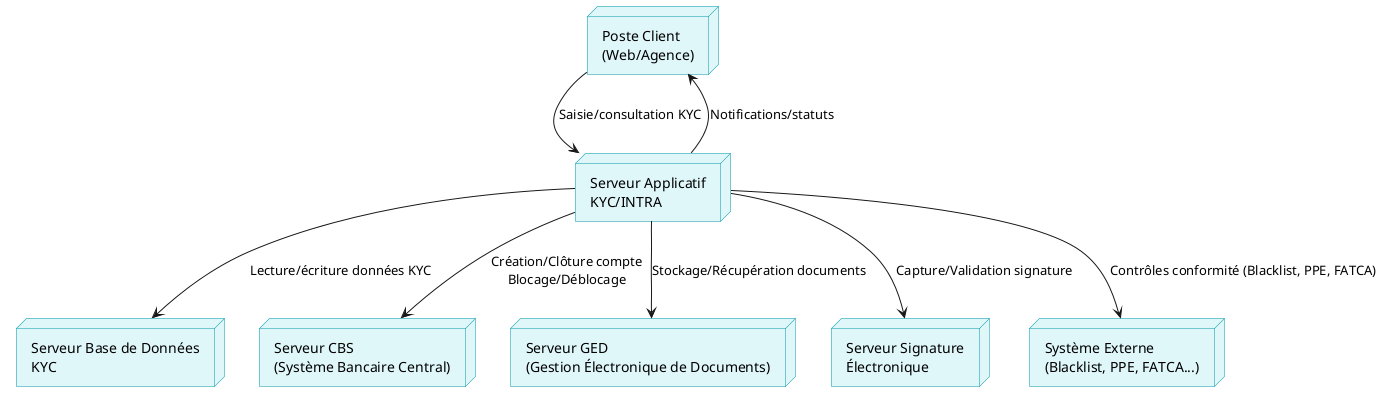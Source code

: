 @startuml DiagrammeDeploiementKYC
skinparam node {
    BackgroundColor #E0F7FA
    BorderColor #0097A7
}

node "Poste Client\n(Web/Agence)" as Client
node "Serveur Applicatif\nKYC/INTRA" as App
node "Serveur Base de Données\nKYC" as DB
node "Serveur CBS\n(Système Bancaire Central)" as CBS
node "Serveur GED\n(Gestion Électronique de Documents)" as GED
node "Serveur Signature\nÉlectronique" as SIG
node "Système Externe\n(Blacklist, PPE, FATCA...)" as EXT

Client --> App : Saisie/consultation KYC
App --> DB : Lecture/écriture données KYC
App --> CBS : Création/Clôture compte\nBlocage/Déblocage
App --> GED : Stockage/Récupération documents
App --> SIG : Capture/Validation signature
App --> EXT : Contrôles conformité (Blacklist, PPE, FATCA)
App --> Client : Notifications/statuts

@enduml